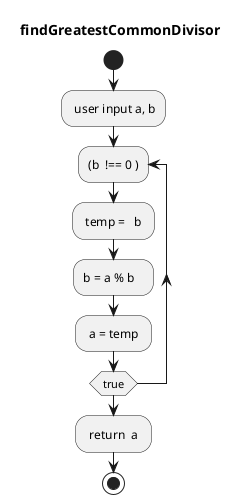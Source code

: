 
@startuml findGreatestCommonDivisor
title findGreatestCommonDivisor
start
: user input a, b;
repeat:(b  !== 0 )    
     : temp =   b ; 
    :b = a % b   ; 
    : a = temp ; 
repeat while(true)
: return  a ; 
stop
@enduml